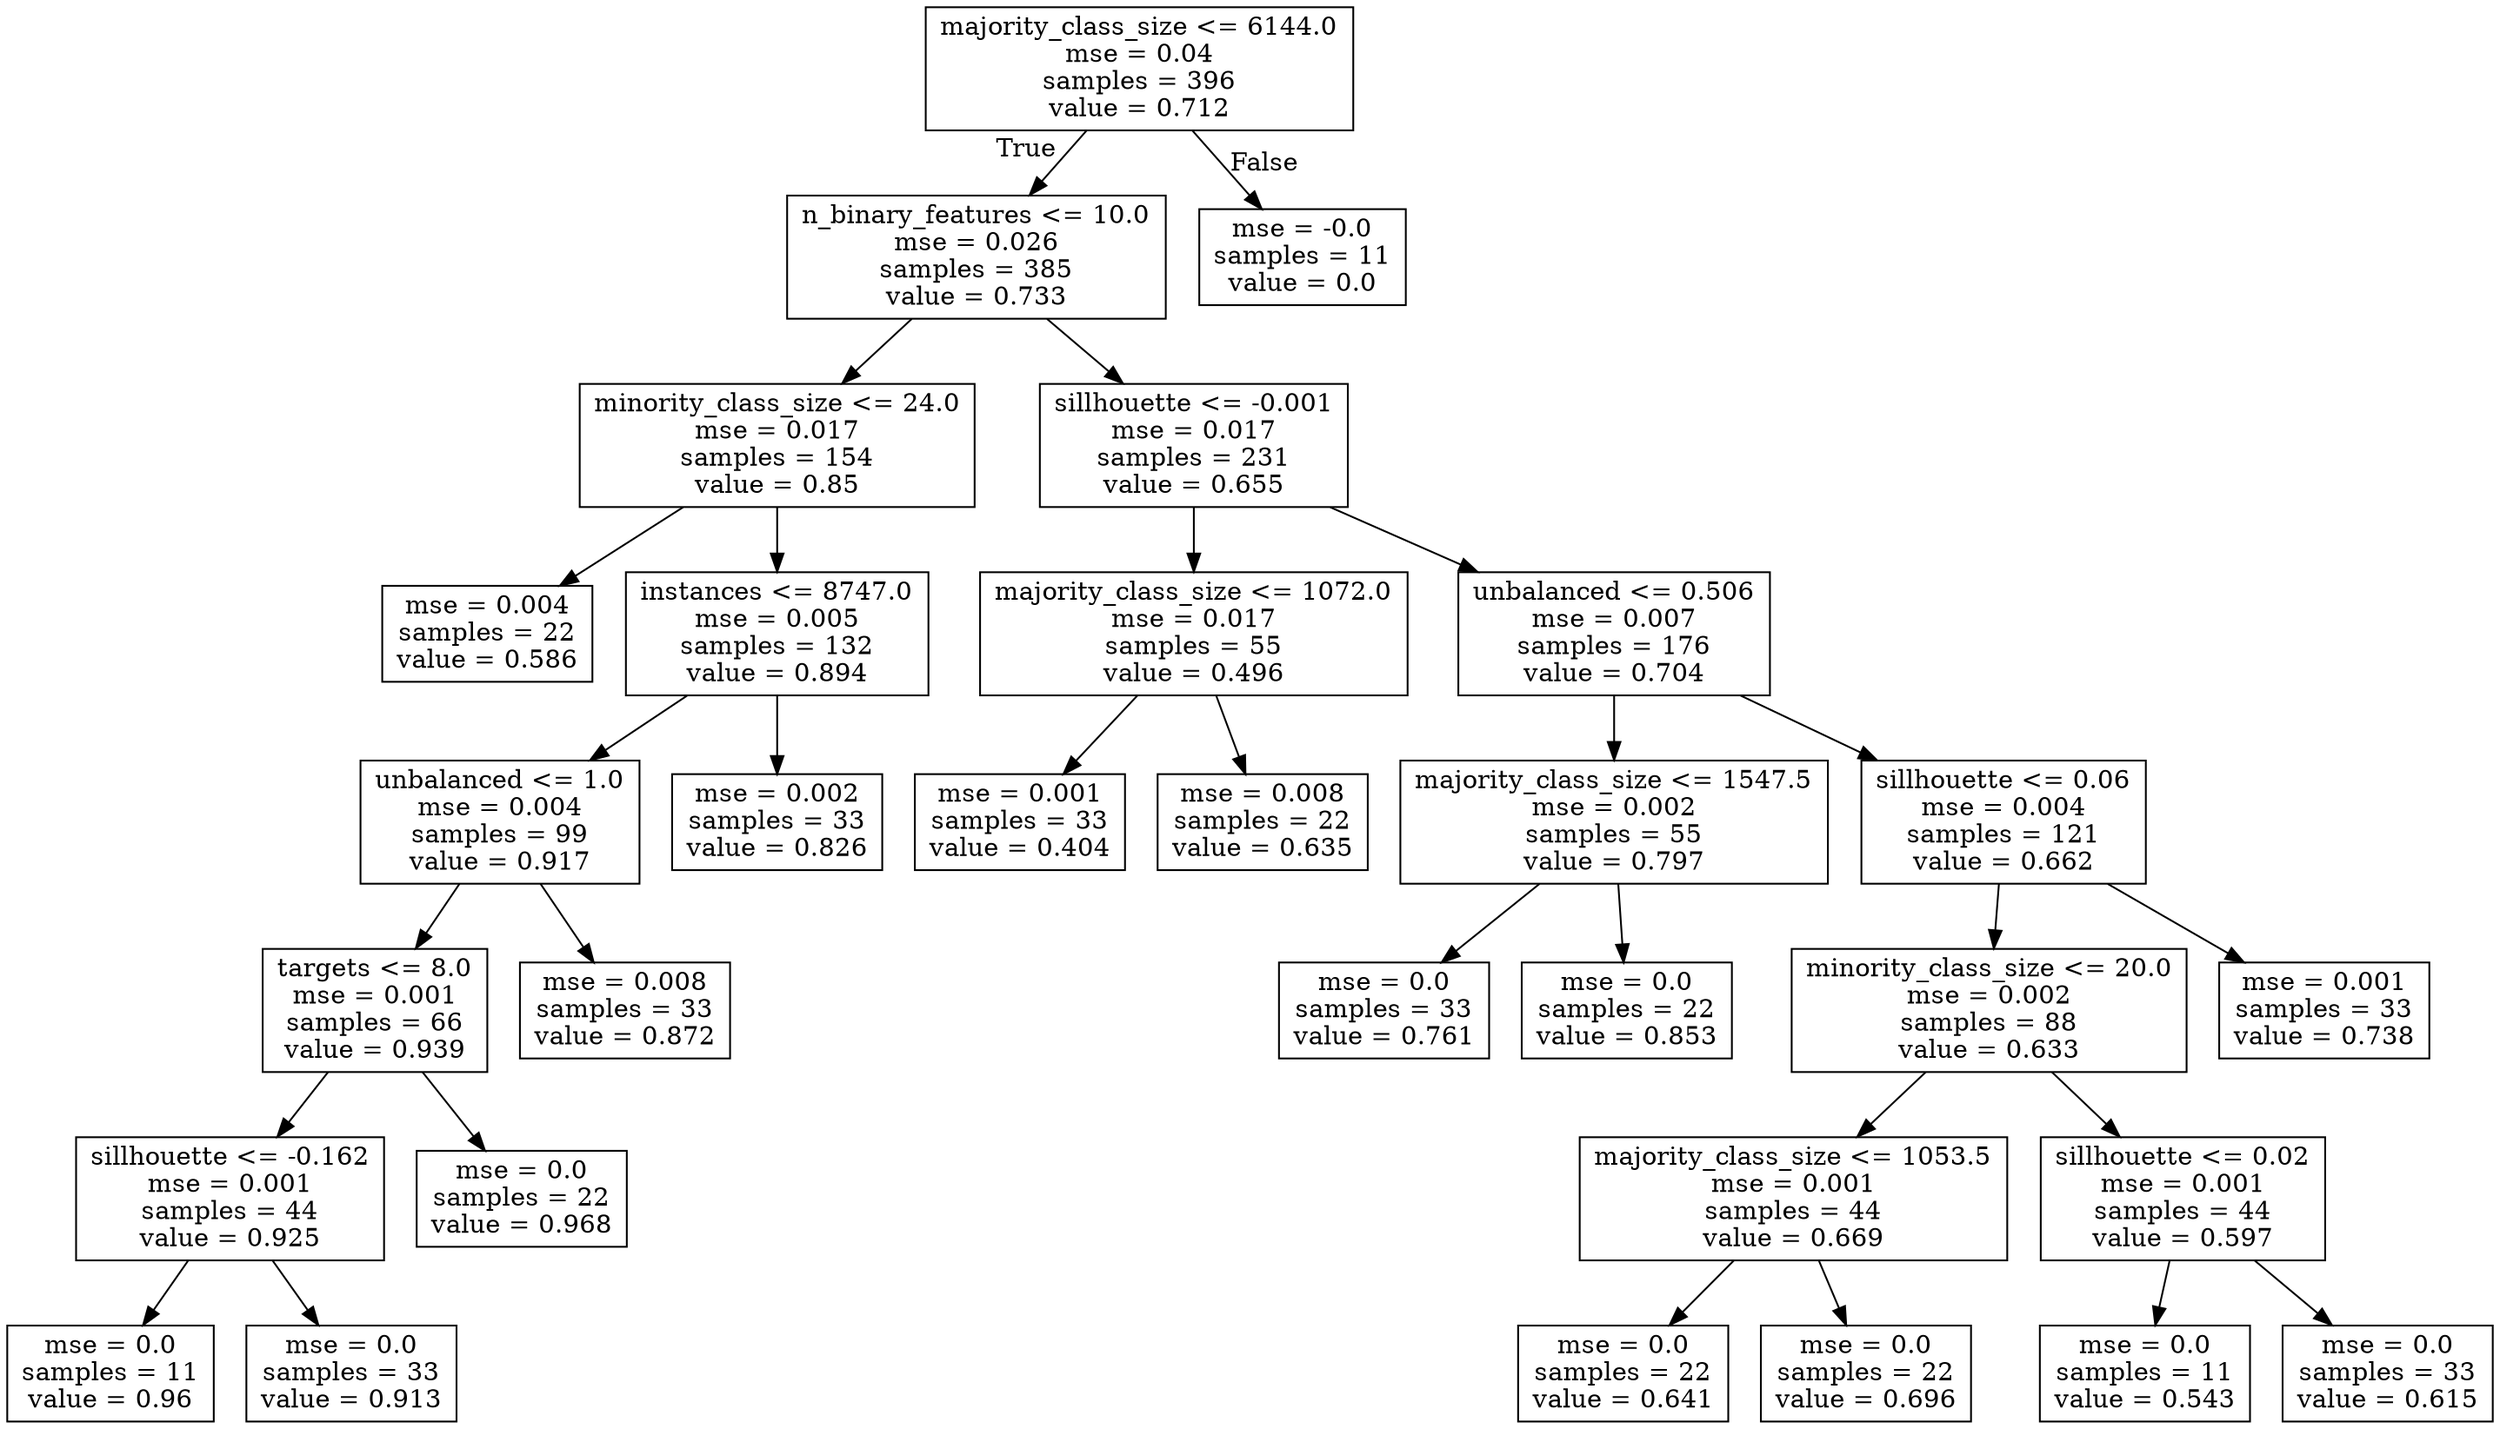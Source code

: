 digraph Tree {
node [shape=box] ;
0 [label="majority_class_size <= 6144.0\nmse = 0.04\nsamples = 396\nvalue = 0.712"] ;
1 [label="n_binary_features <= 10.0\nmse = 0.026\nsamples = 385\nvalue = 0.733"] ;
0 -> 1 [labeldistance=2.5, labelangle=45, headlabel="True"] ;
2 [label="minority_class_size <= 24.0\nmse = 0.017\nsamples = 154\nvalue = 0.85"] ;
1 -> 2 ;
3 [label="mse = 0.004\nsamples = 22\nvalue = 0.586"] ;
2 -> 3 ;
4 [label="instances <= 8747.0\nmse = 0.005\nsamples = 132\nvalue = 0.894"] ;
2 -> 4 ;
5 [label="unbalanced <= 1.0\nmse = 0.004\nsamples = 99\nvalue = 0.917"] ;
4 -> 5 ;
6 [label="targets <= 8.0\nmse = 0.001\nsamples = 66\nvalue = 0.939"] ;
5 -> 6 ;
7 [label="sillhouette <= -0.162\nmse = 0.001\nsamples = 44\nvalue = 0.925"] ;
6 -> 7 ;
8 [label="mse = 0.0\nsamples = 11\nvalue = 0.96"] ;
7 -> 8 ;
9 [label="mse = 0.0\nsamples = 33\nvalue = 0.913"] ;
7 -> 9 ;
10 [label="mse = 0.0\nsamples = 22\nvalue = 0.968"] ;
6 -> 10 ;
11 [label="mse = 0.008\nsamples = 33\nvalue = 0.872"] ;
5 -> 11 ;
12 [label="mse = 0.002\nsamples = 33\nvalue = 0.826"] ;
4 -> 12 ;
13 [label="sillhouette <= -0.001\nmse = 0.017\nsamples = 231\nvalue = 0.655"] ;
1 -> 13 ;
14 [label="majority_class_size <= 1072.0\nmse = 0.017\nsamples = 55\nvalue = 0.496"] ;
13 -> 14 ;
15 [label="mse = 0.001\nsamples = 33\nvalue = 0.404"] ;
14 -> 15 ;
16 [label="mse = 0.008\nsamples = 22\nvalue = 0.635"] ;
14 -> 16 ;
17 [label="unbalanced <= 0.506\nmse = 0.007\nsamples = 176\nvalue = 0.704"] ;
13 -> 17 ;
18 [label="majority_class_size <= 1547.5\nmse = 0.002\nsamples = 55\nvalue = 0.797"] ;
17 -> 18 ;
19 [label="mse = 0.0\nsamples = 33\nvalue = 0.761"] ;
18 -> 19 ;
20 [label="mse = 0.0\nsamples = 22\nvalue = 0.853"] ;
18 -> 20 ;
21 [label="sillhouette <= 0.06\nmse = 0.004\nsamples = 121\nvalue = 0.662"] ;
17 -> 21 ;
22 [label="minority_class_size <= 20.0\nmse = 0.002\nsamples = 88\nvalue = 0.633"] ;
21 -> 22 ;
23 [label="majority_class_size <= 1053.5\nmse = 0.001\nsamples = 44\nvalue = 0.669"] ;
22 -> 23 ;
24 [label="mse = 0.0\nsamples = 22\nvalue = 0.641"] ;
23 -> 24 ;
25 [label="mse = 0.0\nsamples = 22\nvalue = 0.696"] ;
23 -> 25 ;
26 [label="sillhouette <= 0.02\nmse = 0.001\nsamples = 44\nvalue = 0.597"] ;
22 -> 26 ;
27 [label="mse = 0.0\nsamples = 11\nvalue = 0.543"] ;
26 -> 27 ;
28 [label="mse = 0.0\nsamples = 33\nvalue = 0.615"] ;
26 -> 28 ;
29 [label="mse = 0.001\nsamples = 33\nvalue = 0.738"] ;
21 -> 29 ;
30 [label="mse = -0.0\nsamples = 11\nvalue = 0.0"] ;
0 -> 30 [labeldistance=2.5, labelangle=-45, headlabel="False"] ;
}